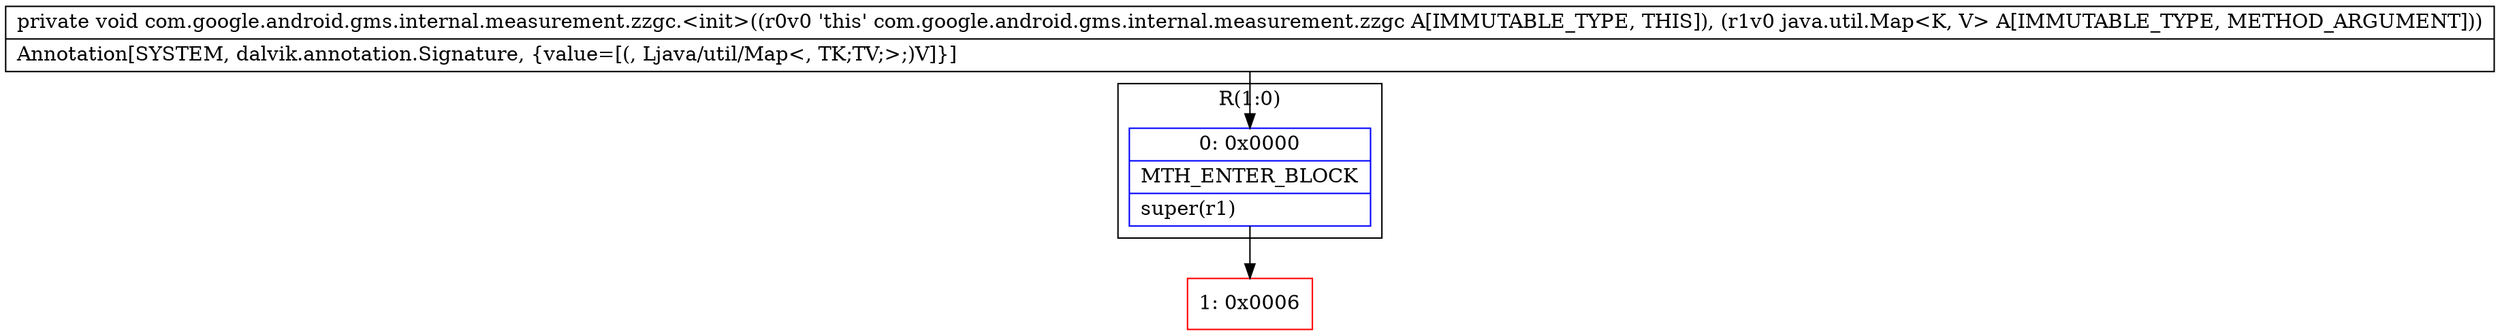 digraph "CFG forcom.google.android.gms.internal.measurement.zzgc.\<init\>(Ljava\/util\/Map;)V" {
subgraph cluster_Region_98455347 {
label = "R(1:0)";
node [shape=record,color=blue];
Node_0 [shape=record,label="{0\:\ 0x0000|MTH_ENTER_BLOCK\l|super(r1)\l}"];
}
Node_1 [shape=record,color=red,label="{1\:\ 0x0006}"];
MethodNode[shape=record,label="{private void com.google.android.gms.internal.measurement.zzgc.\<init\>((r0v0 'this' com.google.android.gms.internal.measurement.zzgc A[IMMUTABLE_TYPE, THIS]), (r1v0 java.util.Map\<K, V\> A[IMMUTABLE_TYPE, METHOD_ARGUMENT]))  | Annotation[SYSTEM, dalvik.annotation.Signature, \{value=[(, Ljava\/util\/Map\<, TK;TV;\>;)V]\}]\l}"];
MethodNode -> Node_0;
Node_0 -> Node_1;
}

